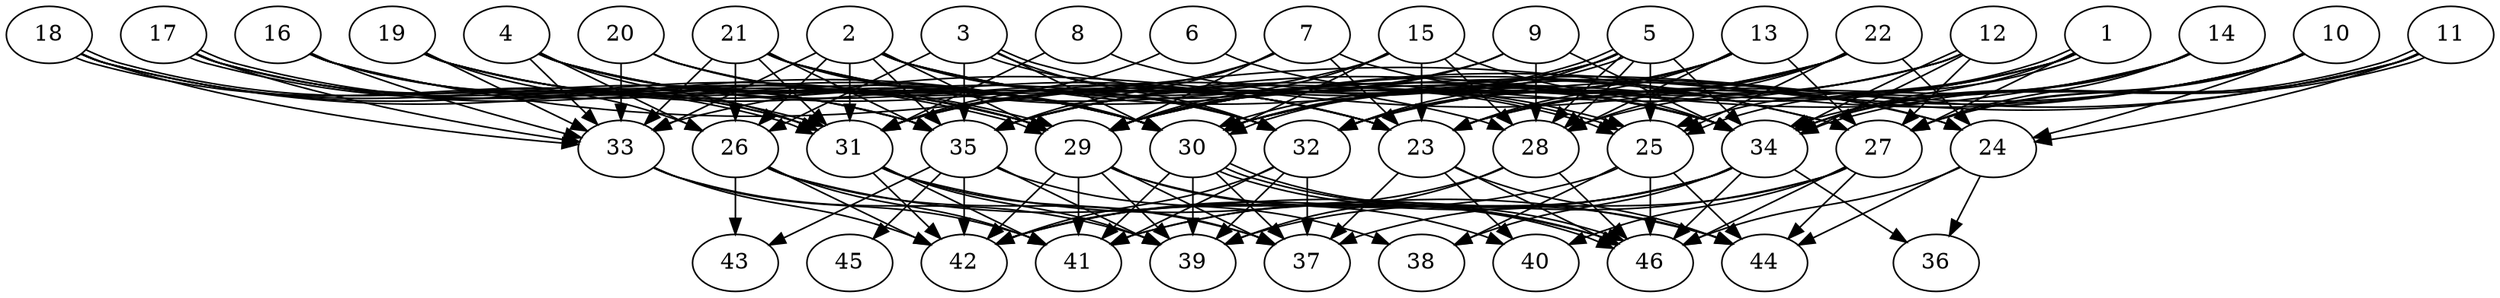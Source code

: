 // DAG (tier=3-complex, mode=data, n=46, ccr=0.527, fat=0.843, density=0.731, regular=0.228, jump=0.323, mindata=4194304, maxdata=33554432)
// DAG automatically generated by daggen at Sun Aug 24 16:33:35 2025
// /home/ermia/Project/Environments/daggen/bin/daggen --dot --ccr 0.527 --fat 0.843 --regular 0.228 --density 0.731 --jump 0.323 --mindata 4194304 --maxdata 33554432 -n 46 
digraph G {
  1 [size="20795786019007889408000", alpha="0.12", expect_size="10397893009503944704000"]
  1 -> 23 [size ="6049788801843200"]
  1 -> 25 [size ="6049788801843200"]
  1 -> 25 [size ="6049788801843200"]
  1 -> 27 [size ="6049788801843200"]
  1 -> 29 [size ="6049788801843200"]
  1 -> 30 [size ="6049788801843200"]
  1 -> 34 [size ="6049788801843200"]
  2 [size="2492697834142011904", alpha="0.03", expect_size="1246348917071005952"]
  2 -> 24 [size ="1434957306134528"]
  2 -> 25 [size ="1434957306134528"]
  2 -> 26 [size ="1434957306134528"]
  2 -> 29 [size ="1434957306134528"]
  2 -> 31 [size ="1434957306134528"]
  2 -> 32 [size ="1434957306134528"]
  2 -> 33 [size ="1434957306134528"]
  2 -> 34 [size ="1434957306134528"]
  2 -> 35 [size ="1434957306134528"]
  3 [size="25599091574349240", alpha="0.01", expect_size="12799545787174620"]
  3 -> 25 [size ="532317206478848"]
  3 -> 25 [size ="532317206478848"]
  3 -> 26 [size ="532317206478848"]
  3 -> 30 [size ="532317206478848"]
  3 -> 32 [size ="532317206478848"]
  3 -> 35 [size ="532317206478848"]
  4 [size="512457611166309888", alpha="0.12", expect_size="256228805583154944"]
  4 -> 23 [size ="281512029192192"]
  4 -> 26 [size ="281512029192192"]
  4 -> 28 [size ="281512029192192"]
  4 -> 29 [size ="281512029192192"]
  4 -> 30 [size ="281512029192192"]
  4 -> 31 [size ="281512029192192"]
  4 -> 33 [size ="281512029192192"]
  5 [size="1525571785425497344", alpha="0.08", expect_size="762785892712748672"]
  5 -> 25 [size ="811736814845952"]
  5 -> 28 [size ="811736814845952"]
  5 -> 28 [size ="811736814845952"]
  5 -> 30 [size ="811736814845952"]
  5 -> 30 [size ="811736814845952"]
  5 -> 31 [size ="811736814845952"]
  5 -> 32 [size ="811736814845952"]
  5 -> 34 [size ="811736814845952"]
  5 -> 35 [size ="811736814845952"]
  6 [size="919141182816236800", alpha="0.02", expect_size="459570591408118400"]
  6 -> 31 [size ="1066596206379008"]
  6 -> 34 [size ="1066596206379008"]
  7 [size="177467686542521280", alpha="0.12", expect_size="88733843271260640"]
  7 -> 23 [size ="8685763398991872"]
  7 -> 24 [size ="8685763398991872"]
  7 -> 29 [size ="8685763398991872"]
  7 -> 31 [size ="8685763398991872"]
  7 -> 35 [size ="8685763398991872"]
  8 [size="140737983093304992", alpha="0.09", expect_size="70368991546652496"]
  8 -> 31 [size ="4494867019333632"]
  8 -> 34 [size ="4494867019333632"]
  9 [size="4032628663312099311616", alpha="0.14", expect_size="2016314331656049655808"]
  9 -> 28 [size ="2026821373657088"]
  9 -> 29 [size ="2026821373657088"]
  9 -> 31 [size ="2026821373657088"]
  9 -> 34 [size ="2026821373657088"]
  10 [size="17115308432595344", alpha="0.11", expect_size="8557654216297672"]
  10 -> 24 [size ="2097048996282368"]
  10 -> 27 [size ="2097048996282368"]
  10 -> 29 [size ="2097048996282368"]
  10 -> 30 [size ="2097048996282368"]
  10 -> 32 [size ="2097048996282368"]
  10 -> 34 [size ="2097048996282368"]
  11 [size="8515974119942018048", alpha="0.16", expect_size="4257987059971009024"]
  11 -> 24 [size ="5119463577878528"]
  11 -> 27 [size ="5119463577878528"]
  11 -> 29 [size ="5119463577878528"]
  11 -> 30 [size ="5119463577878528"]
  11 -> 34 [size ="5119463577878528"]
  11 -> 34 [size ="5119463577878528"]
  12 [size="319466968643286848", alpha="0.05", expect_size="159733484321643424"]
  12 -> 27 [size ="232004410933248"]
  12 -> 30 [size ="232004410933248"]
  12 -> 32 [size ="232004410933248"]
  12 -> 34 [size ="232004410933248"]
  12 -> 34 [size ="232004410933248"]
  12 -> 35 [size ="232004410933248"]
  13 [size="23426921020177825792", alpha="0.05", expect_size="11713460510088912896"]
  13 -> 23 [size ="8778324281131008"]
  13 -> 27 [size ="8778324281131008"]
  13 -> 28 [size ="8778324281131008"]
  13 -> 29 [size ="8778324281131008"]
  13 -> 30 [size ="8778324281131008"]
  13 -> 32 [size ="8778324281131008"]
  14 [size="299079074759648768", alpha="0.20", expect_size="149539537379824384"]
  14 -> 23 [size ="8945183961907200"]
  14 -> 27 [size ="8945183961907200"]
  14 -> 28 [size ="8945183961907200"]
  14 -> 34 [size ="8945183961907200"]
  14 -> 35 [size ="8945183961907200"]
  15 [size="8963503060748840960", alpha="0.07", expect_size="4481751530374420480"]
  15 -> 23 [size ="4625908694515712"]
  15 -> 28 [size ="4625908694515712"]
  15 -> 29 [size ="4625908694515712"]
  15 -> 30 [size ="4625908694515712"]
  15 -> 31 [size ="4625908694515712"]
  15 -> 34 [size ="4625908694515712"]
  16 [size="35731441499594817536000", alpha="0.08", expect_size="17865720749797408768000"]
  16 -> 27 [size ="8678746672332800"]
  16 -> 29 [size ="8678746672332800"]
  16 -> 30 [size ="8678746672332800"]
  16 -> 31 [size ="8678746672332800"]
  16 -> 33 [size ="8678746672332800"]
  16 -> 35 [size ="8678746672332800"]
  17 [size="21381989146828996608000", alpha="0.04", expect_size="10690994573414498304000"]
  17 -> 29 [size ="6162951123763200"]
  17 -> 29 [size ="6162951123763200"]
  17 -> 30 [size ="6162951123763200"]
  17 -> 31 [size ="6162951123763200"]
  17 -> 33 [size ="6162951123763200"]
  17 -> 35 [size ="6162951123763200"]
  18 [size="20371911626502893568", alpha="0.11", expect_size="10185955813251446784"]
  18 -> 29 [size ="6801698324480000"]
  18 -> 30 [size ="6801698324480000"]
  18 -> 31 [size ="6801698324480000"]
  18 -> 31 [size ="6801698324480000"]
  18 -> 33 [size ="6801698324480000"]
  18 -> 35 [size ="6801698324480000"]
  19 [size="2522721675039042560", alpha="0.09", expect_size="1261360837519521280"]
  19 -> 23 [size ="2007050162798592"]
  19 -> 26 [size ="2007050162798592"]
  19 -> 29 [size ="2007050162798592"]
  19 -> 30 [size ="2007050162798592"]
  19 -> 32 [size ="2007050162798592"]
  19 -> 33 [size ="2007050162798592"]
  20 [size="17024035009990074826752", alpha="0.14", expect_size="8512017504995037413376"]
  20 -> 23 [size ="5294175364841472"]
  20 -> 30 [size ="5294175364841472"]
  20 -> 32 [size ="5294175364841472"]
  20 -> 33 [size ="5294175364841472"]
  21 [size="77061853420540400", alpha="0.10", expect_size="38530926710270200"]
  21 -> 23 [size ="3050322356338688"]
  21 -> 26 [size ="3050322356338688"]
  21 -> 27 [size ="3050322356338688"]
  21 -> 30 [size ="3050322356338688"]
  21 -> 31 [size ="3050322356338688"]
  21 -> 33 [size ="3050322356338688"]
  21 -> 34 [size ="3050322356338688"]
  21 -> 35 [size ="3050322356338688"]
  22 [size="139033302286320736", alpha="0.09", expect_size="69516651143160368"]
  22 -> 23 [size ="5651957591048192"]
  22 -> 24 [size ="5651957591048192"]
  22 -> 25 [size ="5651957591048192"]
  22 -> 28 [size ="5651957591048192"]
  22 -> 32 [size ="5651957591048192"]
  22 -> 33 [size ="5651957591048192"]
  22 -> 35 [size ="5651957591048192"]
  23 [size="25460175787405330087936", alpha="0.17", expect_size="12730087893702665043968"]
  23 -> 37 [size ="6923583255216128"]
  23 -> 40 [size ="6923583255216128"]
  23 -> 44 [size ="6923583255216128"]
  23 -> 46 [size ="6923583255216128"]
  24 [size="334772391599312384", alpha="0.15", expect_size="167386195799656192"]
  24 -> 36 [size ="8289280380108800"]
  24 -> 44 [size ="8289280380108800"]
  24 -> 46 [size ="8289280380108800"]
  25 [size="4651816087886330068992", alpha="0.06", expect_size="2325908043943165034496"]
  25 -> 38 [size ="2229316230316032"]
  25 -> 42 [size ="2229316230316032"]
  25 -> 44 [size ="2229316230316032"]
  25 -> 46 [size ="2229316230316032"]
  26 [size="1453452463435543478272", alpha="0.13", expect_size="726726231717771739136"]
  26 -> 37 [size ="1026495875121152"]
  26 -> 41 [size ="1026495875121152"]
  26 -> 42 [size ="1026495875121152"]
  26 -> 43 [size ="1026495875121152"]
  26 -> 46 [size ="1026495875121152"]
  27 [size="176702032663543808000", alpha="0.16", expect_size="88351016331771904000"]
  27 -> 37 [size ="251913253683200"]
  27 -> 40 [size ="251913253683200"]
  27 -> 41 [size ="251913253683200"]
  27 -> 44 [size ="251913253683200"]
  27 -> 46 [size ="251913253683200"]
  28 [size="18880739910191599616", alpha="0.09", expect_size="9440369955095799808"]
  28 -> 39 [size ="7549243891908608"]
  28 -> 42 [size ="7549243891908608"]
  28 -> 46 [size ="7549243891908608"]
  29 [size="9802893754435946", alpha="0.17", expect_size="4901446877217973"]
  29 -> 37 [size ="292799865946112"]
  29 -> 39 [size ="292799865946112"]
  29 -> 40 [size ="292799865946112"]
  29 -> 41 [size ="292799865946112"]
  29 -> 42 [size ="292799865946112"]
  29 -> 46 [size ="292799865946112"]
  30 [size="8838986494061502464", alpha="0.12", expect_size="4419493247030751232"]
  30 -> 37 [size ="5514751429836800"]
  30 -> 39 [size ="5514751429836800"]
  30 -> 41 [size ="5514751429836800"]
  30 -> 44 [size ="5514751429836800"]
  30 -> 46 [size ="5514751429836800"]
  30 -> 46 [size ="5514751429836800"]
  31 [size="28410377017301388", alpha="0.09", expect_size="14205188508650694"]
  31 -> 37 [size ="2719721233317888"]
  31 -> 39 [size ="2719721233317888"]
  31 -> 41 [size ="2719721233317888"]
  31 -> 42 [size ="2719721233317888"]
  31 -> 44 [size ="2719721233317888"]
  32 [size="8915922073905650688", alpha="0.01", expect_size="4457961036952825344"]
  32 -> 37 [size ="4034290463539200"]
  32 -> 39 [size ="4034290463539200"]
  32 -> 41 [size ="4034290463539200"]
  32 -> 42 [size ="4034290463539200"]
  33 [size="35121737130280625373184", alpha="0.04", expect_size="17560868565140312686592"]
  33 -> 39 [size ="8579737072959488"]
  33 -> 41 [size ="8579737072959488"]
  33 -> 42 [size ="8579737072959488"]
  34 [size="27389273546799575990272", alpha="0.19", expect_size="13694636773399787995136"]
  34 -> 36 [size ="7269038950449152"]
  34 -> 38 [size ="7269038950449152"]
  34 -> 39 [size ="7269038950449152"]
  34 -> 41 [size ="7269038950449152"]
  34 -> 42 [size ="7269038950449152"]
  34 -> 46 [size ="7269038950449152"]
  35 [size="3237672289719761764352", alpha="0.05", expect_size="1618836144859880882176"]
  35 -> 38 [size ="1750835105103872"]
  35 -> 39 [size ="1750835105103872"]
  35 -> 42 [size ="1750835105103872"]
  35 -> 43 [size ="1750835105103872"]
  35 -> 45 [size ="1750835105103872"]
  36 [size="14460813445490133696512", alpha="0.15", expect_size="7230406722745066848256"]
  37 [size="9696041331884562432", alpha="0.08", expect_size="4848020665942281216"]
  38 [size="17506164013104992", alpha="0.11", expect_size="8753082006552496"]
  39 [size="253491643841170496", alpha="0.10", expect_size="126745821920585248"]
  40 [size="603580784573046325248", alpha="0.02", expect_size="301790392286523162624"]
  41 [size="4598844725887333888", alpha="0.05", expect_size="2299422362943666944"]
  42 [size="171150593567230001152", alpha="0.08", expect_size="85575296783615000576"]
  43 [size="461187579182579712000", alpha="0.16", expect_size="230593789591289856000"]
  44 [size="11145753884339012", alpha="0.15", expect_size="5572876942169506"]
  45 [size="37382568250803327336448", alpha="0.01", expect_size="18691284125401663668224"]
  46 [size="173252475779875616", alpha="0.17", expect_size="86626237889937808"]
}
